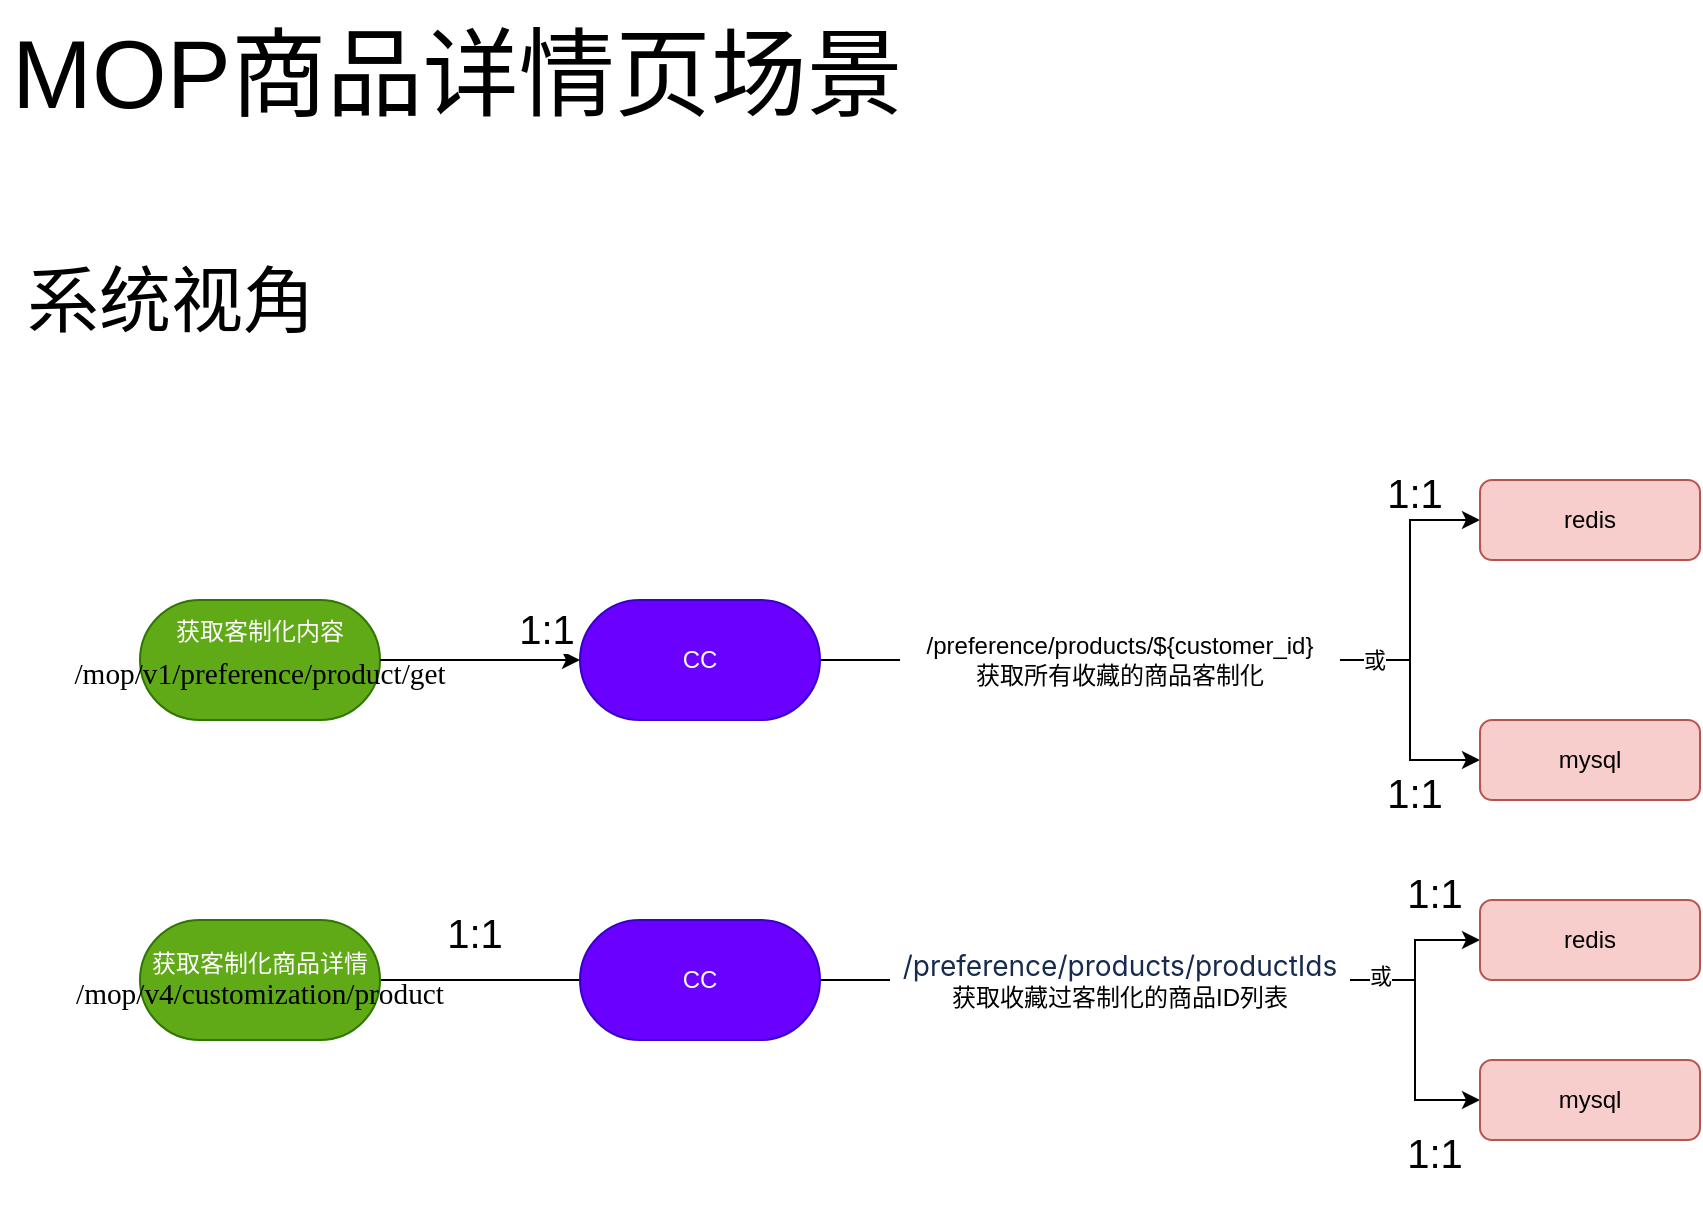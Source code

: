 <mxfile version="24.4.13" type="device">
  <diagram name="第 1 页" id="S06D2hWPVQZP7A9DFkk_">
    <mxGraphModel dx="1853" dy="-502" grid="1" gridSize="10" guides="1" tooltips="1" connect="1" arrows="1" fold="1" page="1" pageScale="1" pageWidth="827" pageHeight="1169" math="0" shadow="0">
      <root>
        <mxCell id="0" />
        <mxCell id="1" parent="0" />
        <mxCell id="BigbOr8pdJxXL23ZNJjX-1" value="获取客制化内容&lt;br&gt;&lt;div style=&quot;color: rgb(0, 0, 0); font-size: medium; text-align: start;&quot; data-hash=&quot;16d39a5b071669c2bc043460d72533dd&quot; data-version=&quot;3.0.0&quot;&gt;&lt;/div&gt;&lt;div style=&quot;color: rgb(0, 0, 0); font-size: medium; text-align: start;&quot; class=&quot;document&quot;&gt;&lt;div class=&quot;section&quot;&gt;&lt;p style=&quot;margin: 3pt 0pt; font-family: 等线; font-size: 12pt; line-height: 20.8px;&quot; class=&quot;paragraph text-align-type-left&quot;&gt;&lt;span style=&quot;font-size: 11pt; letter-spacing: 0pt; vertical-align: baseline;&quot; data-font-family=&quot;default&quot;&gt;/mop/v1/preference/product/get&lt;/span&gt;&lt;/p&gt;&lt;/div&gt;&lt;/div&gt;" style="whiteSpace=wrap;html=1;rounded=1;arcSize=50;align=center;verticalAlign=middle;strokeWidth=1;autosize=0;spacing=4;treeFolding=1;treeMoving=1;newEdgeStyle={&quot;edgeStyle&quot;:&quot;entityRelationEdgeStyle&quot;,&quot;startArrow&quot;:&quot;none&quot;,&quot;endArrow&quot;:&quot;none&quot;,&quot;segment&quot;:10,&quot;curved&quot;:1,&quot;sourcePerimeterSpacing&quot;:0,&quot;targetPerimeterSpacing&quot;:0};strokeColor=#2D7600;fontFamily=Helvetica;fontSize=12;fontColor=#ffffff;fillColor=#60a917;" vertex="1" parent="1">
          <mxGeometry x="-670" y="1640" width="120" height="60" as="geometry" />
        </mxCell>
        <mxCell id="BigbOr8pdJxXL23ZNJjX-2" value="" style="edgeStyle=entityRelationEdgeStyle;rounded=0;orthogonalLoop=1;jettySize=auto;html=1;startArrow=none;endArrow=none;segment=10;curved=1;sourcePerimeterSpacing=0;targetPerimeterSpacing=0;fontFamily=Helvetica;fontSize=12;fontColor=#ffffff;" edge="1" parent="1" source="BigbOr8pdJxXL23ZNJjX-3" target="BigbOr8pdJxXL23ZNJjX-4">
          <mxGeometry relative="1" as="geometry" />
        </mxCell>
        <mxCell id="BigbOr8pdJxXL23ZNJjX-3" value="CC" style="whiteSpace=wrap;html=1;rounded=1;arcSize=50;align=center;verticalAlign=middle;strokeWidth=1;autosize=0;spacing=4;treeFolding=1;treeMoving=1;newEdgeStyle={&quot;edgeStyle&quot;:&quot;entityRelationEdgeStyle&quot;,&quot;startArrow&quot;:&quot;none&quot;,&quot;endArrow&quot;:&quot;none&quot;,&quot;segment&quot;:10,&quot;curved&quot;:1,&quot;sourcePerimeterSpacing&quot;:0,&quot;targetPerimeterSpacing&quot;:0};strokeColor=#3700CC;fontFamily=Helvetica;fontSize=12;fontColor=#ffffff;fillColor=#6a00ff;" vertex="1" parent="1">
          <mxGeometry x="-450" y="1640" width="120" height="60" as="geometry" />
        </mxCell>
        <mxCell id="BigbOr8pdJxXL23ZNJjX-12" style="edgeStyle=orthogonalEdgeStyle;rounded=0;orthogonalLoop=1;jettySize=auto;html=1;exitX=1;exitY=0.5;exitDx=0;exitDy=0;entryX=0;entryY=0.5;entryDx=0;entryDy=0;" edge="1" parent="1" source="BigbOr8pdJxXL23ZNJjX-4" target="BigbOr8pdJxXL23ZNJjX-9">
          <mxGeometry relative="1" as="geometry" />
        </mxCell>
        <mxCell id="BigbOr8pdJxXL23ZNJjX-15" style="edgeStyle=orthogonalEdgeStyle;rounded=0;orthogonalLoop=1;jettySize=auto;html=1;exitX=1;exitY=0.5;exitDx=0;exitDy=0;entryX=0;entryY=0.5;entryDx=0;entryDy=0;" edge="1" parent="1" source="BigbOr8pdJxXL23ZNJjX-4" target="BigbOr8pdJxXL23ZNJjX-14">
          <mxGeometry relative="1" as="geometry" />
        </mxCell>
        <mxCell id="BigbOr8pdJxXL23ZNJjX-17" value="或" style="edgeLabel;html=1;align=center;verticalAlign=middle;resizable=0;points=[];" vertex="1" connectable="0" parent="BigbOr8pdJxXL23ZNJjX-15">
          <mxGeometry x="-0.717" relative="1" as="geometry">
            <mxPoint as="offset" />
          </mxGeometry>
        </mxCell>
        <mxCell id="BigbOr8pdJxXL23ZNJjX-4" value="&lt;font color=&quot;#000000&quot;&gt;/preference/products/${customer_id}&lt;br&gt;获取所有收藏的商品客制化&lt;br&gt;&lt;/font&gt;" style="text;html=1;align=center;verticalAlign=middle;whiteSpace=wrap;rounded=0;fontFamily=Helvetica;fontSize=12;fontColor=#ffffff;autosize=1;" vertex="1" parent="1">
          <mxGeometry x="-290" y="1650" width="220" height="40" as="geometry" />
        </mxCell>
        <mxCell id="BigbOr8pdJxXL23ZNJjX-5" value="" style="edgeStyle=orthogonalEdgeStyle;rounded=0;orthogonalLoop=1;jettySize=auto;html=1;fontFamily=Helvetica;fontSize=12;fontColor=#ffffff;entryX=0;entryY=0.5;entryDx=0;entryDy=0;exitX=1;exitY=0.5;exitDx=0;exitDy=0;" edge="1" parent="1" source="BigbOr8pdJxXL23ZNJjX-1" target="BigbOr8pdJxXL23ZNJjX-3">
          <mxGeometry relative="1" as="geometry">
            <mxPoint x="-784" y="1685" as="sourcePoint" />
            <mxPoint x="-656" y="1805" as="targetPoint" />
          </mxGeometry>
        </mxCell>
        <mxCell id="BigbOr8pdJxXL23ZNJjX-6" value="&lt;font style=&quot;font-size: 20px;&quot; color=&quot;#000000&quot;&gt;1:1&lt;/font&gt;" style="edgeLabel;html=1;align=center;verticalAlign=middle;resizable=0;points=[];rounded=1;strokeColor=#2D7600;fontFamily=Helvetica;fontSize=12;fontColor=#ffffff;fillColor=#60a917;" vertex="1" connectable="0" parent="BigbOr8pdJxXL23ZNJjX-5">
          <mxGeometry x="0.691" y="2" relative="1" as="geometry">
            <mxPoint x="-2" y="-14" as="offset" />
          </mxGeometry>
        </mxCell>
        <mxCell id="BigbOr8pdJxXL23ZNJjX-7" value="&lt;font style=&quot;font-size: 48px;&quot;&gt;MOP商品详情页场景&lt;/font&gt;" style="text;strokeColor=none;fillColor=none;align=left;verticalAlign=middle;spacingLeft=4;spacingRight=4;overflow=hidden;points=[[0,0.5],[1,0.5]];portConstraint=eastwest;rotatable=0;whiteSpace=wrap;html=1;" vertex="1" parent="1">
          <mxGeometry x="-740" y="1340" width="487.5" height="73" as="geometry" />
        </mxCell>
        <mxCell id="BigbOr8pdJxXL23ZNJjX-8" value="&lt;font style=&quot;font-size: 36px;&quot;&gt;系统视角&lt;/font&gt;" style="text;html=1;align=center;verticalAlign=middle;resizable=0;points=[];autosize=1;strokeColor=none;fillColor=none;" vertex="1" parent="1">
          <mxGeometry x="-740" y="1460" width="170" height="60" as="geometry" />
        </mxCell>
        <mxCell id="BigbOr8pdJxXL23ZNJjX-9" value="redis" style="rounded=1;whiteSpace=wrap;html=1;fillColor=#f8cecc;strokeColor=#b85450;" vertex="1" parent="1">
          <mxGeometry y="1580" width="110" height="40" as="geometry" />
        </mxCell>
        <mxCell id="BigbOr8pdJxXL23ZNJjX-13" value="&lt;font style=&quot;font-size: 20px;&quot; color=&quot;#000000&quot;&gt;1:1&lt;/font&gt;" style="edgeLabel;html=1;align=center;verticalAlign=middle;resizable=0;points=[];rounded=1;strokeColor=#2D7600;fontFamily=Helvetica;fontSize=12;fontColor=#ffffff;fillColor=#60a917;" vertex="1" connectable="0" parent="1">
          <mxGeometry x="-200" y="1620" as="geometry">
            <mxPoint x="167" y="-34" as="offset" />
          </mxGeometry>
        </mxCell>
        <mxCell id="BigbOr8pdJxXL23ZNJjX-14" value="mysql" style="rounded=1;whiteSpace=wrap;html=1;fillColor=#f8cecc;strokeColor=#b85450;" vertex="1" parent="1">
          <mxGeometry y="1700" width="110" height="40" as="geometry" />
        </mxCell>
        <mxCell id="BigbOr8pdJxXL23ZNJjX-16" value="&lt;font style=&quot;font-size: 20px;&quot; color=&quot;#000000&quot;&gt;1:1&lt;/font&gt;" style="edgeLabel;html=1;align=center;verticalAlign=middle;resizable=0;points=[];rounded=1;strokeColor=#2D7600;fontFamily=Helvetica;fontSize=12;fontColor=#ffffff;fillColor=#60a917;" vertex="1" connectable="0" parent="1">
          <mxGeometry x="-200" y="1770" as="geometry">
            <mxPoint x="167" y="-34" as="offset" />
          </mxGeometry>
        </mxCell>
        <mxCell id="BigbOr8pdJxXL23ZNJjX-20" value="" style="edgeStyle=entityRelationEdgeStyle;rounded=0;orthogonalLoop=1;jettySize=auto;html=1;startArrow=none;endArrow=none;segment=10;curved=1;sourcePerimeterSpacing=0;targetPerimeterSpacing=0;" edge="1" parent="1" source="BigbOr8pdJxXL23ZNJjX-18" target="BigbOr8pdJxXL23ZNJjX-19">
          <mxGeometry relative="1" as="geometry" />
        </mxCell>
        <mxCell id="BigbOr8pdJxXL23ZNJjX-18" value="获取客制化商品详情&lt;br&gt;&lt;span style=&quot;letter-spacing: 0pt; background-color: initial; font-size: 11pt; font-family: 等线; text-align: start;&quot;&gt;&lt;font color=&quot;#000000&quot;&gt;/mop/v4/customization/product&lt;/font&gt;&lt;/span&gt;" style="whiteSpace=wrap;html=1;rounded=1;arcSize=50;align=center;verticalAlign=middle;strokeWidth=1;autosize=0;spacing=4;treeFolding=1;treeMoving=1;newEdgeStyle={&quot;edgeStyle&quot;:&quot;entityRelationEdgeStyle&quot;,&quot;startArrow&quot;:&quot;none&quot;,&quot;endArrow&quot;:&quot;none&quot;,&quot;segment&quot;:10,&quot;curved&quot;:1,&quot;sourcePerimeterSpacing&quot;:0,&quot;targetPerimeterSpacing&quot;:0};strokeColor=#2D7600;fontFamily=Helvetica;fontSize=12;fontColor=#ffffff;fillColor=#60a917;" vertex="1" parent="1">
          <mxGeometry x="-670" y="1800" width="120" height="60" as="geometry" />
        </mxCell>
        <mxCell id="BigbOr8pdJxXL23ZNJjX-22" value="" style="edgeStyle=entityRelationEdgeStyle;rounded=0;orthogonalLoop=1;jettySize=auto;html=1;startArrow=none;endArrow=none;segment=10;curved=1;sourcePerimeterSpacing=0;targetPerimeterSpacing=0;" edge="1" parent="1" source="BigbOr8pdJxXL23ZNJjX-19" target="BigbOr8pdJxXL23ZNJjX-21">
          <mxGeometry relative="1" as="geometry" />
        </mxCell>
        <mxCell id="BigbOr8pdJxXL23ZNJjX-19" value="CC" style="whiteSpace=wrap;html=1;rounded=1;arcSize=50;align=center;verticalAlign=middle;strokeWidth=1;autosize=0;spacing=4;treeFolding=1;treeMoving=1;newEdgeStyle={&quot;edgeStyle&quot;:&quot;entityRelationEdgeStyle&quot;,&quot;startArrow&quot;:&quot;none&quot;,&quot;endArrow&quot;:&quot;none&quot;,&quot;segment&quot;:10,&quot;curved&quot;:1,&quot;sourcePerimeterSpacing&quot;:0,&quot;targetPerimeterSpacing&quot;:0};strokeColor=#3700CC;fontFamily=Helvetica;fontSize=12;fontColor=#ffffff;fillColor=#6a00ff;" vertex="1" parent="1">
          <mxGeometry x="-450" y="1800" width="120" height="60" as="geometry" />
        </mxCell>
        <mxCell id="BigbOr8pdJxXL23ZNJjX-28" style="edgeStyle=orthogonalEdgeStyle;rounded=0;orthogonalLoop=1;jettySize=auto;html=1;exitX=1;exitY=0.5;exitDx=0;exitDy=0;" edge="1" parent="1" source="BigbOr8pdJxXL23ZNJjX-21" target="BigbOr8pdJxXL23ZNJjX-26">
          <mxGeometry relative="1" as="geometry" />
        </mxCell>
        <mxCell id="BigbOr8pdJxXL23ZNJjX-29" style="edgeStyle=orthogonalEdgeStyle;rounded=0;orthogonalLoop=1;jettySize=auto;html=1;exitX=1;exitY=0.5;exitDx=0;exitDy=0;entryX=0;entryY=0.5;entryDx=0;entryDy=0;" edge="1" parent="1" source="BigbOr8pdJxXL23ZNJjX-21" target="BigbOr8pdJxXL23ZNJjX-27">
          <mxGeometry relative="1" as="geometry" />
        </mxCell>
        <mxCell id="BigbOr8pdJxXL23ZNJjX-33" value="或" style="edgeLabel;html=1;align=center;verticalAlign=middle;resizable=0;points=[];" vertex="1" connectable="0" parent="BigbOr8pdJxXL23ZNJjX-29">
          <mxGeometry x="-0.76" y="2" relative="1" as="geometry">
            <mxPoint as="offset" />
          </mxGeometry>
        </mxCell>
        <mxCell id="BigbOr8pdJxXL23ZNJjX-21" value="&lt;span style=&quot;color: rgb(23, 43, 77); font-family: -apple-system, &amp;quot;system-ui&amp;quot;, &amp;quot;Segoe UI&amp;quot;, Roboto, Oxygen, Ubuntu, &amp;quot;Fira Sans&amp;quot;, &amp;quot;Droid Sans&amp;quot;, &amp;quot;Helvetica Neue&amp;quot;, sans-serif; font-size: 14px; text-align: left; background-color: rgb(255, 255, 255);&quot;&gt;/preference/products/productIds&lt;br&gt;&lt;/span&gt;&lt;font color=&quot;#000000&quot;&gt;获取收藏过客制化的商品ID列表&lt;br&gt;&lt;/font&gt;" style="text;html=1;align=center;verticalAlign=middle;whiteSpace=wrap;rounded=0;fontFamily=Helvetica;fontSize=12;fontColor=#ffffff;autosize=1;" vertex="1" parent="1">
          <mxGeometry x="-295" y="1810" width="230" height="40" as="geometry" />
        </mxCell>
        <mxCell id="BigbOr8pdJxXL23ZNJjX-26" value="redis" style="rounded=1;whiteSpace=wrap;html=1;fillColor=#f8cecc;strokeColor=#b85450;" vertex="1" parent="1">
          <mxGeometry y="1790" width="110" height="40" as="geometry" />
        </mxCell>
        <mxCell id="BigbOr8pdJxXL23ZNJjX-27" value="mysql" style="rounded=1;whiteSpace=wrap;html=1;fillColor=#f8cecc;strokeColor=#b85450;" vertex="1" parent="1">
          <mxGeometry y="1870" width="110" height="40" as="geometry" />
        </mxCell>
        <mxCell id="BigbOr8pdJxXL23ZNJjX-30" value="&lt;font style=&quot;font-size: 20px;&quot; color=&quot;#000000&quot;&gt;1:1&lt;/font&gt;" style="edgeLabel;html=1;align=center;verticalAlign=middle;resizable=0;points=[];rounded=1;strokeColor=#2D7600;fontFamily=Helvetica;fontSize=12;fontColor=#ffffff;fillColor=#60a917;" vertex="1" connectable="0" parent="1">
          <mxGeometry x="-190" y="1820" as="geometry">
            <mxPoint x="167" y="-34" as="offset" />
          </mxGeometry>
        </mxCell>
        <mxCell id="BigbOr8pdJxXL23ZNJjX-31" value="&lt;font style=&quot;font-size: 20px;&quot; color=&quot;#000000&quot;&gt;1:1&lt;/font&gt;" style="edgeLabel;html=1;align=center;verticalAlign=middle;resizable=0;points=[];rounded=1;strokeColor=#2D7600;fontFamily=Helvetica;fontSize=12;fontColor=#ffffff;fillColor=#60a917;" vertex="1" connectable="0" parent="1">
          <mxGeometry x="-190" y="1950" as="geometry">
            <mxPoint x="167" y="-34" as="offset" />
          </mxGeometry>
        </mxCell>
        <mxCell id="BigbOr8pdJxXL23ZNJjX-32" value="&lt;font style=&quot;font-size: 20px;&quot; color=&quot;#000000&quot;&gt;1:1&lt;/font&gt;" style="edgeLabel;html=1;align=center;verticalAlign=middle;resizable=0;points=[];rounded=1;strokeColor=#2D7600;fontFamily=Helvetica;fontSize=12;fontColor=#ffffff;fillColor=#60a917;" vertex="1" connectable="0" parent="1">
          <mxGeometry x="-670" y="1840" as="geometry">
            <mxPoint x="167" y="-34" as="offset" />
          </mxGeometry>
        </mxCell>
      </root>
    </mxGraphModel>
  </diagram>
</mxfile>
